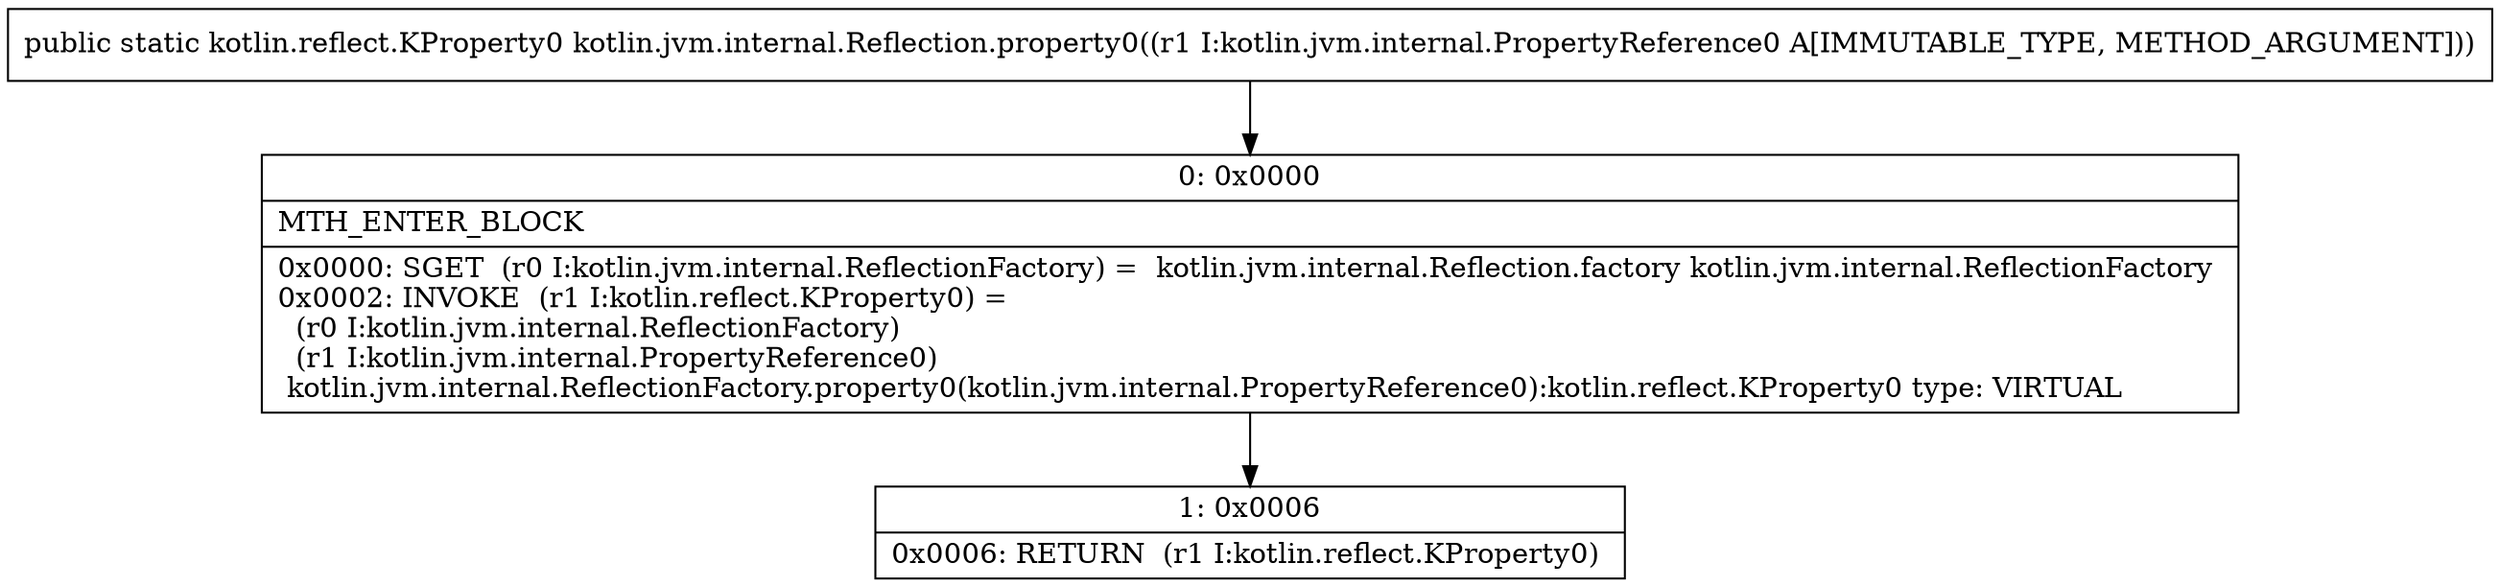 digraph "CFG forkotlin.jvm.internal.Reflection.property0(Lkotlin\/jvm\/internal\/PropertyReference0;)Lkotlin\/reflect\/KProperty0;" {
Node_0 [shape=record,label="{0\:\ 0x0000|MTH_ENTER_BLOCK\l|0x0000: SGET  (r0 I:kotlin.jvm.internal.ReflectionFactory) =  kotlin.jvm.internal.Reflection.factory kotlin.jvm.internal.ReflectionFactory \l0x0002: INVOKE  (r1 I:kotlin.reflect.KProperty0) = \l  (r0 I:kotlin.jvm.internal.ReflectionFactory)\l  (r1 I:kotlin.jvm.internal.PropertyReference0)\l kotlin.jvm.internal.ReflectionFactory.property0(kotlin.jvm.internal.PropertyReference0):kotlin.reflect.KProperty0 type: VIRTUAL \l}"];
Node_1 [shape=record,label="{1\:\ 0x0006|0x0006: RETURN  (r1 I:kotlin.reflect.KProperty0) \l}"];
MethodNode[shape=record,label="{public static kotlin.reflect.KProperty0 kotlin.jvm.internal.Reflection.property0((r1 I:kotlin.jvm.internal.PropertyReference0 A[IMMUTABLE_TYPE, METHOD_ARGUMENT])) }"];
MethodNode -> Node_0;
Node_0 -> Node_1;
}

